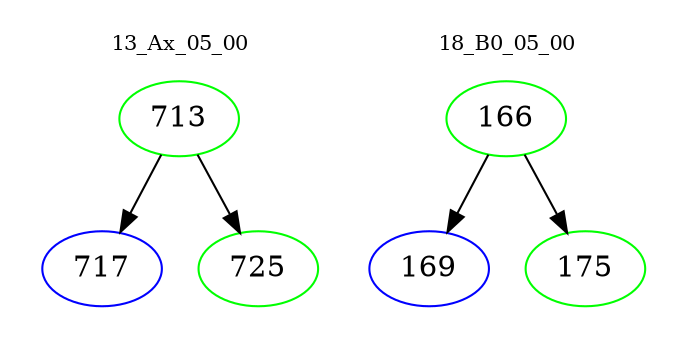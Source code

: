 digraph{
subgraph cluster_0 {
color = white
label = "13_Ax_05_00";
fontsize=10;
T0_713 [label="713", color="green"]
T0_713 -> T0_717 [color="black"]
T0_717 [label="717", color="blue"]
T0_713 -> T0_725 [color="black"]
T0_725 [label="725", color="green"]
}
subgraph cluster_1 {
color = white
label = "18_B0_05_00";
fontsize=10;
T1_166 [label="166", color="green"]
T1_166 -> T1_169 [color="black"]
T1_169 [label="169", color="blue"]
T1_166 -> T1_175 [color="black"]
T1_175 [label="175", color="green"]
}
}
